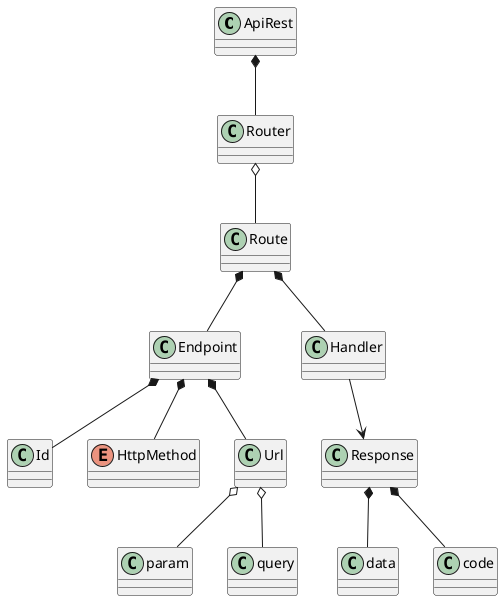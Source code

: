 @startuml ApiRest Domain Model

ApiRest *-- Router

Router o-- Route

Route *-- Endpoint
Route *-- Handler

Handler --> Response

Response *-- data
Response *-- code

Endpoint *-- Id
Endpoint *-- HttpMethod
Endpoint *-- Url


Url o-- param
Url o-- query

enum HttpMethod

@enduml